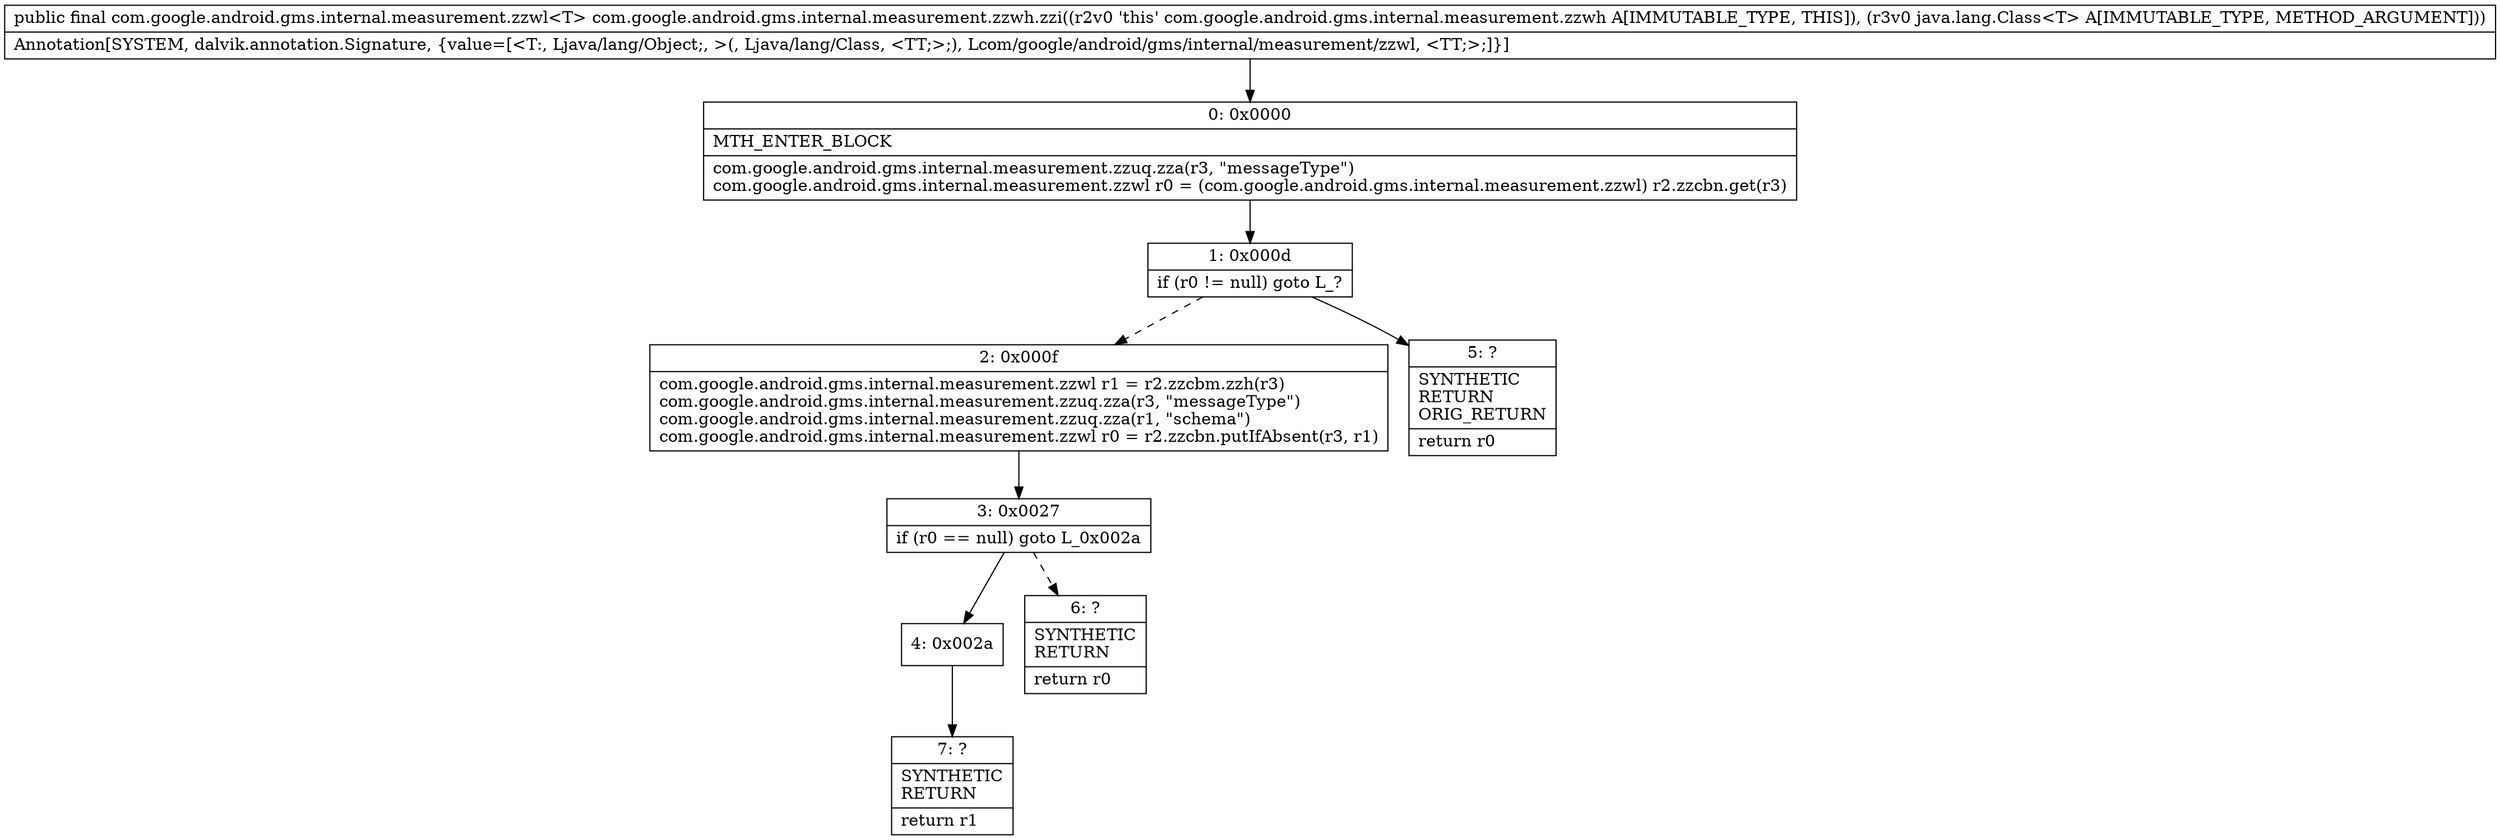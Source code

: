 digraph "CFG forcom.google.android.gms.internal.measurement.zzwh.zzi(Ljava\/lang\/Class;)Lcom\/google\/android\/gms\/internal\/measurement\/zzwl;" {
Node_0 [shape=record,label="{0\:\ 0x0000|MTH_ENTER_BLOCK\l|com.google.android.gms.internal.measurement.zzuq.zza(r3, \"messageType\")\lcom.google.android.gms.internal.measurement.zzwl r0 = (com.google.android.gms.internal.measurement.zzwl) r2.zzcbn.get(r3)\l}"];
Node_1 [shape=record,label="{1\:\ 0x000d|if (r0 != null) goto L_?\l}"];
Node_2 [shape=record,label="{2\:\ 0x000f|com.google.android.gms.internal.measurement.zzwl r1 = r2.zzcbm.zzh(r3)\lcom.google.android.gms.internal.measurement.zzuq.zza(r3, \"messageType\")\lcom.google.android.gms.internal.measurement.zzuq.zza(r1, \"schema\")\lcom.google.android.gms.internal.measurement.zzwl r0 = r2.zzcbn.putIfAbsent(r3, r1)\l}"];
Node_3 [shape=record,label="{3\:\ 0x0027|if (r0 == null) goto L_0x002a\l}"];
Node_4 [shape=record,label="{4\:\ 0x002a}"];
Node_5 [shape=record,label="{5\:\ ?|SYNTHETIC\lRETURN\lORIG_RETURN\l|return r0\l}"];
Node_6 [shape=record,label="{6\:\ ?|SYNTHETIC\lRETURN\l|return r0\l}"];
Node_7 [shape=record,label="{7\:\ ?|SYNTHETIC\lRETURN\l|return r1\l}"];
MethodNode[shape=record,label="{public final com.google.android.gms.internal.measurement.zzwl\<T\> com.google.android.gms.internal.measurement.zzwh.zzi((r2v0 'this' com.google.android.gms.internal.measurement.zzwh A[IMMUTABLE_TYPE, THIS]), (r3v0 java.lang.Class\<T\> A[IMMUTABLE_TYPE, METHOD_ARGUMENT]))  | Annotation[SYSTEM, dalvik.annotation.Signature, \{value=[\<T:, Ljava\/lang\/Object;, \>(, Ljava\/lang\/Class, \<TT;\>;), Lcom\/google\/android\/gms\/internal\/measurement\/zzwl, \<TT;\>;]\}]\l}"];
MethodNode -> Node_0;
Node_0 -> Node_1;
Node_1 -> Node_2[style=dashed];
Node_1 -> Node_5;
Node_2 -> Node_3;
Node_3 -> Node_4;
Node_3 -> Node_6[style=dashed];
Node_4 -> Node_7;
}

